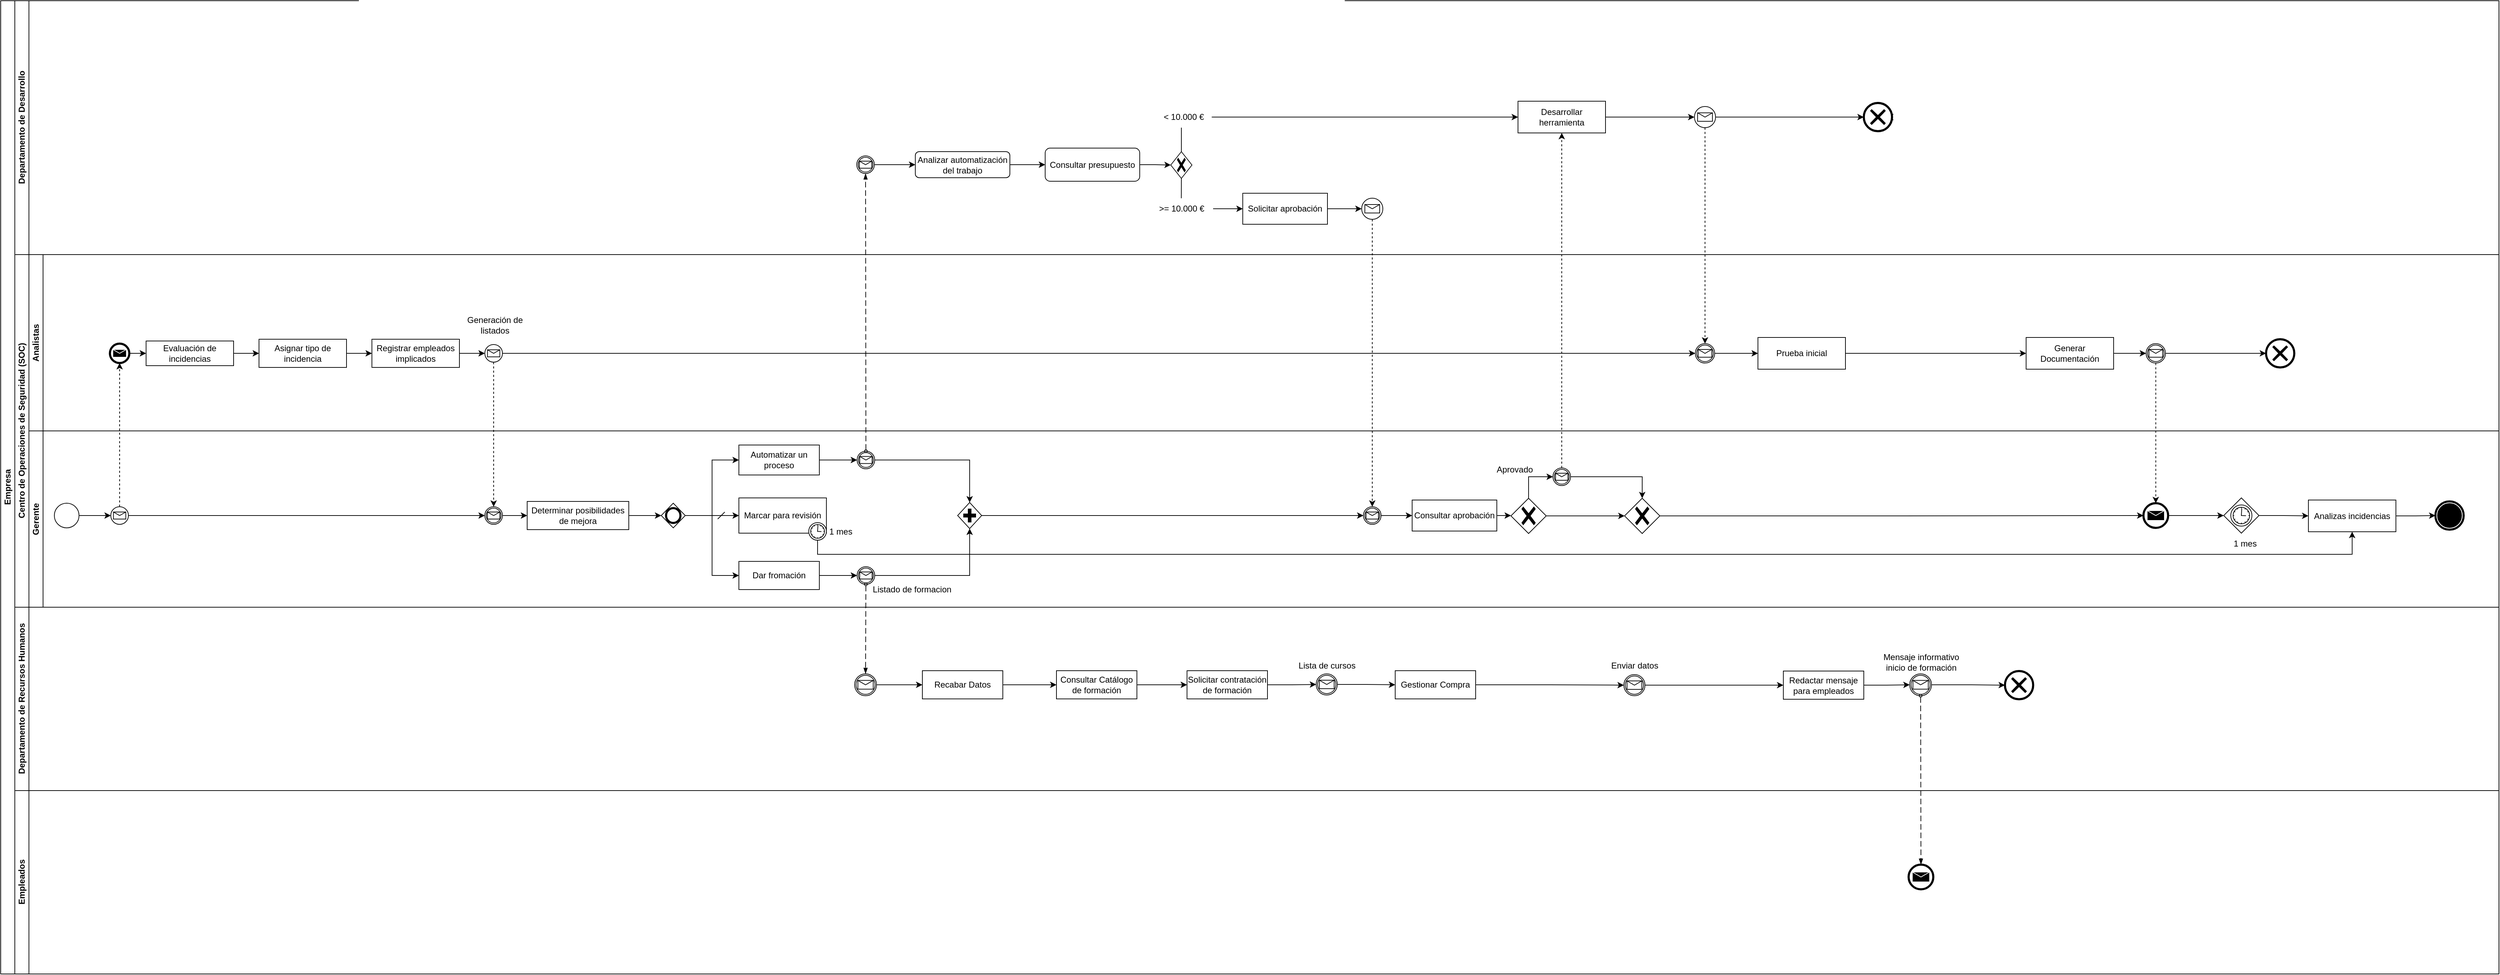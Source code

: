 <mxfile version="26.0.16">
  <diagram name="Página-1" id="uDJ05HsRSzXK77CwW1Jx">
    <mxGraphModel dx="955" dy="1651" grid="1" gridSize="10" guides="1" tooltips="1" connect="1" arrows="1" fold="1" page="1" pageScale="1" pageWidth="827" pageHeight="1169" math="0" shadow="0">
      <root>
        <mxCell id="0" />
        <mxCell id="1" parent="0" />
        <mxCell id="rS4QHCmcO80jas_Lo0V3-1" value="Empresa" style="swimlane;childLayout=stackLayout;resizeParent=1;resizeParentMax=0;horizontal=0;startSize=20;horizontalStack=0;html=1;" parent="1" vertex="1">
          <mxGeometry x="130" y="-130" width="3540" height="1380" as="geometry" />
        </mxCell>
        <mxCell id="rS4QHCmcO80jas_Lo0V3-2" value="Departamento de Desarrollo" style="swimlane;startSize=20;horizontal=0;html=1;" parent="rS4QHCmcO80jas_Lo0V3-1" vertex="1">
          <mxGeometry x="20" width="3520" height="360" as="geometry" />
        </mxCell>
        <mxCell id="6PZTlja-5_RaDFF-M4vb-5" style="edgeStyle=orthogonalEdgeStyle;rounded=0;orthogonalLoop=1;jettySize=auto;html=1;entryX=0;entryY=0.5;entryDx=0;entryDy=0;" parent="rS4QHCmcO80jas_Lo0V3-2" source="6PZTlja-5_RaDFF-M4vb-2" target="6PZTlja-5_RaDFF-M4vb-4" edge="1">
          <mxGeometry relative="1" as="geometry" />
        </mxCell>
        <mxCell id="6PZTlja-5_RaDFF-M4vb-2" value="" style="points=[[0.145,0.145,0],[0.5,0,0],[0.855,0.145,0],[1,0.5,0],[0.855,0.855,0],[0.5,1,0],[0.145,0.855,0],[0,0.5,0]];shape=mxgraph.bpmn.event;html=1;verticalLabelPosition=bottom;labelBackgroundColor=#ffffff;verticalAlign=top;align=center;perimeter=ellipsePerimeter;outlineConnect=0;aspect=fixed;outline=boundInt;symbol=message;" parent="rS4QHCmcO80jas_Lo0V3-2" vertex="1">
          <mxGeometry x="1193" y="220" width="25" height="25" as="geometry" />
        </mxCell>
        <mxCell id="6PZTlja-5_RaDFF-M4vb-7" style="edgeStyle=orthogonalEdgeStyle;rounded=0;orthogonalLoop=1;jettySize=auto;html=1;entryX=0;entryY=0.5;entryDx=0;entryDy=0;" parent="rS4QHCmcO80jas_Lo0V3-2" source="6PZTlja-5_RaDFF-M4vb-4" target="6PZTlja-5_RaDFF-M4vb-6" edge="1">
          <mxGeometry relative="1" as="geometry" />
        </mxCell>
        <mxCell id="6PZTlja-5_RaDFF-M4vb-4" value="Analizar automatización del trabajo" style="rounded=1;whiteSpace=wrap;html=1;" parent="rS4QHCmcO80jas_Lo0V3-2" vertex="1">
          <mxGeometry x="1276" y="214" width="134" height="37" as="geometry" />
        </mxCell>
        <mxCell id="6PZTlja-5_RaDFF-M4vb-6" value="Consultar presupuesto" style="rounded=1;whiteSpace=wrap;html=1;" parent="rS4QHCmcO80jas_Lo0V3-2" vertex="1">
          <mxGeometry x="1460" y="209" width="134" height="47" as="geometry" />
        </mxCell>
        <mxCell id="6PZTlja-5_RaDFF-M4vb-9" style="edgeStyle=orthogonalEdgeStyle;rounded=0;orthogonalLoop=1;jettySize=auto;html=1;entryX=0;entryY=0.5;entryDx=0;entryDy=0;entryPerimeter=0;" parent="rS4QHCmcO80jas_Lo0V3-2" source="6PZTlja-5_RaDFF-M4vb-6" target="yh-kPCTtvAr-_X22sN1w-28" edge="1">
          <mxGeometry relative="1" as="geometry">
            <mxPoint x="1636" y="232.5" as="targetPoint" />
          </mxGeometry>
        </mxCell>
        <mxCell id="6PZTlja-5_RaDFF-M4vb-10" value="&amp;lt; 10.000 €" style="text;html=1;align=center;verticalAlign=middle;resizable=0;points=[];autosize=1;strokeColor=none;fillColor=none;" parent="rS4QHCmcO80jas_Lo0V3-2" vertex="1">
          <mxGeometry x="1616" y="150" width="80" height="30" as="geometry" />
        </mxCell>
        <mxCell id="6PZTlja-5_RaDFF-M4vb-12" style="edgeStyle=orthogonalEdgeStyle;rounded=0;orthogonalLoop=1;jettySize=auto;html=1;endArrow=none;startFill=0;" parent="rS4QHCmcO80jas_Lo0V3-2" source="yh-kPCTtvAr-_X22sN1w-28" edge="1">
          <mxGeometry relative="1" as="geometry">
            <mxPoint x="1653" y="180" as="targetPoint" />
            <mxPoint x="1653.0" y="215.5" as="sourcePoint" />
          </mxGeometry>
        </mxCell>
        <mxCell id="yh-kPCTtvAr-_X22sN1w-22" style="edgeStyle=orthogonalEdgeStyle;rounded=0;orthogonalLoop=1;jettySize=auto;html=1;entryX=0;entryY=0.5;entryDx=0;entryDy=0;entryPerimeter=0;" parent="rS4QHCmcO80jas_Lo0V3-2" source="6PZTlja-5_RaDFF-M4vb-13" target="yh-kPCTtvAr-_X22sN1w-20" edge="1">
          <mxGeometry relative="1" as="geometry">
            <mxPoint x="2207" y="165" as="targetPoint" />
          </mxGeometry>
        </mxCell>
        <mxCell id="6PZTlja-5_RaDFF-M4vb-13" value="Desarrollar herramienta" style="points=[[0.25,0,0],[0.5,0,0],[0.75,0,0],[1,0.25,0],[1,0.5,0],[1,0.75,0],[0.75,1,0],[0.5,1,0],[0.25,1,0],[0,0.75,0],[0,0.5,0],[0,0.25,0]];shape=mxgraph.bpmn.task2;whiteSpace=wrap;rectStyle=rounded;size=10;html=1;container=1;expand=0;collapsible=0;taskMarker=abstract;" parent="rS4QHCmcO80jas_Lo0V3-2" vertex="1">
          <mxGeometry x="2130" y="142.5" width="124" height="45" as="geometry" />
        </mxCell>
        <mxCell id="6PZTlja-5_RaDFF-M4vb-14" style="edgeStyle=orthogonalEdgeStyle;rounded=0;orthogonalLoop=1;jettySize=auto;html=1;entryX=0;entryY=0.5;entryDx=0;entryDy=0;entryPerimeter=0;" parent="rS4QHCmcO80jas_Lo0V3-2" source="6PZTlja-5_RaDFF-M4vb-10" target="6PZTlja-5_RaDFF-M4vb-13" edge="1">
          <mxGeometry relative="1" as="geometry" />
        </mxCell>
        <mxCell id="6PZTlja-5_RaDFF-M4vb-16" value="&amp;gt;= 10.000 €" style="text;html=1;align=center;verticalAlign=middle;resizable=0;points=[];autosize=1;strokeColor=none;fillColor=none;" parent="rS4QHCmcO80jas_Lo0V3-2" vertex="1">
          <mxGeometry x="1608" y="280" width="90" height="30" as="geometry" />
        </mxCell>
        <mxCell id="6PZTlja-5_RaDFF-M4vb-17" style="edgeStyle=orthogonalEdgeStyle;rounded=0;orthogonalLoop=1;jettySize=auto;html=1;entryX=0.499;entryY=0.006;entryDx=0;entryDy=0;entryPerimeter=0;endArrow=none;startFill=0;exitX=0.5;exitY=1;exitDx=0;exitDy=0;exitPerimeter=0;" parent="rS4QHCmcO80jas_Lo0V3-2" source="yh-kPCTtvAr-_X22sN1w-28" target="6PZTlja-5_RaDFF-M4vb-16" edge="1">
          <mxGeometry relative="1" as="geometry">
            <mxPoint x="1653.0" y="249.5" as="sourcePoint" />
          </mxGeometry>
        </mxCell>
        <mxCell id="6PZTlja-5_RaDFF-M4vb-18" value="Solicitar aprobación" style="points=[[0.25,0,0],[0.5,0,0],[0.75,0,0],[1,0.25,0],[1,0.5,0],[1,0.75,0],[0.75,1,0],[0.5,1,0],[0.25,1,0],[0,0.75,0],[0,0.5,0],[0,0.25,0]];shape=mxgraph.bpmn.task2;whiteSpace=wrap;rectStyle=rounded;size=10;html=1;container=1;expand=0;collapsible=0;taskMarker=abstract;" parent="rS4QHCmcO80jas_Lo0V3-2" vertex="1">
          <mxGeometry x="1740" y="273" width="120" height="44" as="geometry" />
        </mxCell>
        <mxCell id="6PZTlja-5_RaDFF-M4vb-20" style="edgeStyle=orthogonalEdgeStyle;rounded=0;orthogonalLoop=1;jettySize=auto;html=1;entryX=0;entryY=0.5;entryDx=0;entryDy=0;entryPerimeter=0;" parent="rS4QHCmcO80jas_Lo0V3-2" source="6PZTlja-5_RaDFF-M4vb-16" target="6PZTlja-5_RaDFF-M4vb-18" edge="1">
          <mxGeometry relative="1" as="geometry" />
        </mxCell>
        <mxCell id="6PZTlja-5_RaDFF-M4vb-21" value="" style="points=[[0.145,0.145,0],[0.5,0,0],[0.855,0.145,0],[1,0.5,0],[0.855,0.855,0],[0.5,1,0],[0.145,0.855,0],[0,0.5,0]];shape=mxgraph.bpmn.event;html=1;verticalLabelPosition=bottom;labelBackgroundColor=#ffffff;verticalAlign=top;align=center;perimeter=ellipsePerimeter;outlineConnect=0;aspect=fixed;outline=standard;symbol=message;" parent="rS4QHCmcO80jas_Lo0V3-2" vertex="1">
          <mxGeometry x="1908.5" y="280" width="30" height="30" as="geometry" />
        </mxCell>
        <mxCell id="6PZTlja-5_RaDFF-M4vb-22" style="edgeStyle=orthogonalEdgeStyle;rounded=0;orthogonalLoop=1;jettySize=auto;html=1;entryX=0;entryY=0.5;entryDx=0;entryDy=0;entryPerimeter=0;" parent="rS4QHCmcO80jas_Lo0V3-2" source="6PZTlja-5_RaDFF-M4vb-18" target="6PZTlja-5_RaDFF-M4vb-21" edge="1">
          <mxGeometry relative="1" as="geometry" />
        </mxCell>
        <mxCell id="yh-kPCTtvAr-_X22sN1w-48" style="edgeStyle=orthogonalEdgeStyle;rounded=0;orthogonalLoop=1;jettySize=auto;html=1;exitX=1;exitY=0.5;exitDx=0;exitDy=0;exitPerimeter=0;entryX=0;entryY=0.5;entryDx=0;entryDy=0;entryPerimeter=0;" parent="rS4QHCmcO80jas_Lo0V3-2" source="yh-kPCTtvAr-_X22sN1w-57" edge="1">
          <mxGeometry relative="1" as="geometry">
            <mxPoint x="2653" y="165" as="targetPoint" />
          </mxGeometry>
        </mxCell>
        <mxCell id="yh-kPCTtvAr-_X22sN1w-20" value="" style="points=[[0.145,0.145,0],[0.5,0,0],[0.855,0.145,0],[1,0.5,0],[0.855,0.855,0],[0.5,1,0],[0.145,0.855,0],[0,0.5,0]];shape=mxgraph.bpmn.event;html=1;verticalLabelPosition=bottom;labelBackgroundColor=#ffffff;verticalAlign=top;align=center;perimeter=ellipsePerimeter;outlineConnect=0;aspect=fixed;outline=standard;symbol=message;" parent="rS4QHCmcO80jas_Lo0V3-2" vertex="1">
          <mxGeometry x="2380" y="150" width="30" height="30" as="geometry" />
        </mxCell>
        <mxCell id="yh-kPCTtvAr-_X22sN1w-28" value="" style="points=[[0.25,0.25,0],[0.5,0,0],[0.75,0.25,0],[1,0.5,0],[0.75,0.75,0],[0.5,1,0],[0.25,0.75,0],[0,0.5,0]];shape=mxgraph.bpmn.gateway2;html=1;verticalLabelPosition=bottom;labelBackgroundColor=#ffffff;verticalAlign=top;align=center;perimeter=rhombusPerimeter;outlineConnect=0;outline=none;symbol=none;gwType=exclusive;" parent="rS4QHCmcO80jas_Lo0V3-2" vertex="1">
          <mxGeometry x="1638" y="214" width="30" height="38" as="geometry" />
        </mxCell>
        <mxCell id="yh-kPCTtvAr-_X22sN1w-81" value="" style="edgeStyle=orthogonalEdgeStyle;rounded=0;orthogonalLoop=1;jettySize=auto;html=1;exitX=1;exitY=0.5;exitDx=0;exitDy=0;exitPerimeter=0;entryX=0;entryY=0.5;entryDx=0;entryDy=0;entryPerimeter=0;" parent="rS4QHCmcO80jas_Lo0V3-2" source="yh-kPCTtvAr-_X22sN1w-20" target="yh-kPCTtvAr-_X22sN1w-57" edge="1">
          <mxGeometry relative="1" as="geometry">
            <mxPoint x="2803" y="35" as="targetPoint" />
            <mxPoint x="2560" y="35" as="sourcePoint" />
          </mxGeometry>
        </mxCell>
        <mxCell id="yh-kPCTtvAr-_X22sN1w-57" value="" style="points=[[0.145,0.145,0],[0.5,0,0],[0.855,0.145,0],[1,0.5,0],[0.855,0.855,0],[0.5,1,0],[0.145,0.855,0],[0,0.5,0]];shape=mxgraph.bpmn.event;html=1;verticalLabelPosition=bottom;labelBackgroundColor=#ffffff;verticalAlign=top;align=center;perimeter=ellipsePerimeter;outlineConnect=0;aspect=fixed;outline=end;symbol=cancel;" parent="rS4QHCmcO80jas_Lo0V3-2" vertex="1">
          <mxGeometry x="2620" y="145" width="40" height="40" as="geometry" />
        </mxCell>
        <mxCell id="rS4QHCmcO80jas_Lo0V3-3" value="Centro de Operaciones de Seguridad (SOC)" style="swimlane;startSize=20;horizontal=0;html=1;" parent="rS4QHCmcO80jas_Lo0V3-1" vertex="1">
          <mxGeometry x="20" y="360" width="3520" height="500" as="geometry" />
        </mxCell>
        <mxCell id="rS4QHCmcO80jas_Lo0V3-43" value="Analistas" style="swimlane;startSize=20;horizontal=0;html=1;whiteSpace=wrap;" parent="rS4QHCmcO80jas_Lo0V3-3" vertex="1">
          <mxGeometry x="20" width="3500" height="250" as="geometry" />
        </mxCell>
        <mxCell id="rS4QHCmcO80jas_Lo0V3-10" value="Evaluación de incidencias" style="points=[[0.25,0,0],[0.5,0,0],[0.75,0,0],[1,0.25,0],[1,0.5,0],[1,0.75,0],[0.75,1,0],[0.5,1,0],[0.25,1,0],[0,0.75,0],[0,0.5,0],[0,0.25,0]];shape=mxgraph.bpmn.task2;whiteSpace=wrap;rectStyle=rounded;size=10;html=1;container=1;expand=0;collapsible=0;taskMarker=abstract;" parent="rS4QHCmcO80jas_Lo0V3-43" vertex="1">
          <mxGeometry x="166" y="122.5" width="124" height="35" as="geometry" />
        </mxCell>
        <mxCell id="rS4QHCmcO80jas_Lo0V3-13" value="Asignar tipo de incidencia" style="points=[[0.25,0,0],[0.5,0,0],[0.75,0,0],[1,0.25,0],[1,0.5,0],[1,0.75,0],[0.75,1,0],[0.5,1,0],[0.25,1,0],[0,0.75,0],[0,0.5,0],[0,0.25,0]];shape=mxgraph.bpmn.task2;whiteSpace=wrap;rectStyle=rounded;size=10;html=1;container=1;expand=0;collapsible=0;taskMarker=abstract;" parent="rS4QHCmcO80jas_Lo0V3-43" vertex="1">
          <mxGeometry x="326" y="120" width="124" height="40" as="geometry" />
        </mxCell>
        <mxCell id="rS4QHCmcO80jas_Lo0V3-14" style="edgeStyle=orthogonalEdgeStyle;rounded=0;orthogonalLoop=1;jettySize=auto;html=1;entryX=0;entryY=0.5;entryDx=0;entryDy=0;entryPerimeter=0;" parent="rS4QHCmcO80jas_Lo0V3-43" source="rS4QHCmcO80jas_Lo0V3-10" target="rS4QHCmcO80jas_Lo0V3-13" edge="1">
          <mxGeometry relative="1" as="geometry" />
        </mxCell>
        <mxCell id="rS4QHCmcO80jas_Lo0V3-15" value="Registrar empleados implicados" style="points=[[0.25,0,0],[0.5,0,0],[0.75,0,0],[1,0.25,0],[1,0.5,0],[1,0.75,0],[0.75,1,0],[0.5,1,0],[0.25,1,0],[0,0.75,0],[0,0.5,0],[0,0.25,0]];shape=mxgraph.bpmn.task2;whiteSpace=wrap;rectStyle=rounded;size=10;html=1;container=1;expand=0;collapsible=0;taskMarker=abstract;" parent="rS4QHCmcO80jas_Lo0V3-43" vertex="1">
          <mxGeometry x="486" y="120" width="124" height="40" as="geometry" />
        </mxCell>
        <mxCell id="rS4QHCmcO80jas_Lo0V3-16" style="edgeStyle=orthogonalEdgeStyle;rounded=0;orthogonalLoop=1;jettySize=auto;html=1;entryX=0;entryY=0.5;entryDx=0;entryDy=0;entryPerimeter=0;" parent="rS4QHCmcO80jas_Lo0V3-43" source="rS4QHCmcO80jas_Lo0V3-13" target="rS4QHCmcO80jas_Lo0V3-15" edge="1">
          <mxGeometry relative="1" as="geometry" />
        </mxCell>
        <mxCell id="yh-kPCTtvAr-_X22sN1w-4" style="edgeStyle=orthogonalEdgeStyle;rounded=0;orthogonalLoop=1;jettySize=auto;html=1;exitX=1;exitY=0.5;exitDx=0;exitDy=0;exitPerimeter=0;entryX=0;entryY=0.5;entryDx=0;entryDy=0;entryPerimeter=0;" parent="rS4QHCmcO80jas_Lo0V3-43" source="rS4QHCmcO80jas_Lo0V3-17" target="yh-kPCTtvAr-_X22sN1w-24" edge="1">
          <mxGeometry relative="1" as="geometry">
            <mxPoint x="1468" y="140" as="targetPoint" />
          </mxGeometry>
        </mxCell>
        <mxCell id="rS4QHCmcO80jas_Lo0V3-17" value="" style="points=[[0.145,0.145,0],[0.5,0,0],[0.855,0.145,0],[1,0.5,0],[0.855,0.855,0],[0.5,1,0],[0.145,0.855,0],[0,0.5,0]];shape=mxgraph.bpmn.event;html=1;verticalLabelPosition=bottom;labelBackgroundColor=#ffffff;verticalAlign=top;align=center;perimeter=ellipsePerimeter;outlineConnect=0;aspect=fixed;outline=standard;symbol=message;" parent="rS4QHCmcO80jas_Lo0V3-43" vertex="1">
          <mxGeometry x="646" y="127.5" width="25" height="25" as="geometry" />
        </mxCell>
        <mxCell id="rS4QHCmcO80jas_Lo0V3-18" style="edgeStyle=orthogonalEdgeStyle;rounded=0;orthogonalLoop=1;jettySize=auto;html=1;entryX=0;entryY=0.5;entryDx=0;entryDy=0;entryPerimeter=0;" parent="rS4QHCmcO80jas_Lo0V3-43" source="rS4QHCmcO80jas_Lo0V3-15" target="rS4QHCmcO80jas_Lo0V3-17" edge="1">
          <mxGeometry relative="1" as="geometry" />
        </mxCell>
        <mxCell id="rS4QHCmcO80jas_Lo0V3-19" value="&lt;div&gt;Generación de&lt;/div&gt;&lt;div&gt;listados&lt;/div&gt;" style="text;html=1;align=center;verticalAlign=middle;resizable=0;points=[];autosize=1;strokeColor=none;fillColor=none;" parent="rS4QHCmcO80jas_Lo0V3-43" vertex="1">
          <mxGeometry x="610" y="80" width="100" height="40" as="geometry" />
        </mxCell>
        <mxCell id="yh-kPCTtvAr-_X22sN1w-13" value="" style="points=[[0.145,0.145,0],[0.5,0,0],[0.855,0.145,0],[1,0.5,0],[0.855,0.855,0],[0.5,1,0],[0.145,0.855,0],[0,0.5,0]];shape=mxgraph.bpmn.event;html=1;verticalLabelPosition=bottom;labelBackgroundColor=#ffffff;verticalAlign=top;align=center;perimeter=ellipsePerimeter;outlineConnect=0;aspect=fixed;outline=end;symbol=message;" parent="rS4QHCmcO80jas_Lo0V3-43" vertex="1">
          <mxGeometry x="114.75" y="126.25" width="27.5" height="27.5" as="geometry" />
        </mxCell>
        <mxCell id="yh-kPCTtvAr-_X22sN1w-15" style="edgeStyle=orthogonalEdgeStyle;rounded=0;orthogonalLoop=1;jettySize=auto;html=1;exitX=1;exitY=0.5;exitDx=0;exitDy=0;exitPerimeter=0;entryX=0;entryY=0.5;entryDx=0;entryDy=0;entryPerimeter=0;" parent="rS4QHCmcO80jas_Lo0V3-43" source="yh-kPCTtvAr-_X22sN1w-13" target="rS4QHCmcO80jas_Lo0V3-10" edge="1">
          <mxGeometry relative="1" as="geometry" />
        </mxCell>
        <mxCell id="yh-kPCTtvAr-_X22sN1w-24" value="" style="points=[[0.145,0.145,0],[0.5,0,0],[0.855,0.145,0],[1,0.5,0],[0.855,0.855,0],[0.5,1,0],[0.145,0.855,0],[0,0.5,0]];shape=mxgraph.bpmn.event;html=1;verticalLabelPosition=bottom;labelBackgroundColor=#ffffff;verticalAlign=top;align=center;perimeter=ellipsePerimeter;outlineConnect=0;aspect=fixed;outline=boundInt;symbol=message;" parent="rS4QHCmcO80jas_Lo0V3-43" vertex="1">
          <mxGeometry x="2361.25" y="126.25" width="27.5" height="27.5" as="geometry" />
        </mxCell>
        <mxCell id="yh-kPCTtvAr-_X22sN1w-46" value="Prueba inicial" style="points=[[0.25,0,0],[0.5,0,0],[0.75,0,0],[1,0.25,0],[1,0.5,0],[1,0.75,0],[0.75,1,0],[0.5,1,0],[0.25,1,0],[0,0.75,0],[0,0.5,0],[0,0.25,0]];shape=mxgraph.bpmn.task2;whiteSpace=wrap;rectStyle=rounded;size=10;html=1;container=1;expand=0;collapsible=0;taskMarker=abstract;" parent="rS4QHCmcO80jas_Lo0V3-43" vertex="1">
          <mxGeometry x="2450" y="117.5" width="124" height="45" as="geometry" />
        </mxCell>
        <mxCell id="yh-kPCTtvAr-_X22sN1w-47" style="edgeStyle=orthogonalEdgeStyle;rounded=0;orthogonalLoop=1;jettySize=auto;html=1;exitX=1;exitY=0.5;exitDx=0;exitDy=0;exitPerimeter=0;entryX=0;entryY=0.5;entryDx=0;entryDy=0;entryPerimeter=0;" parent="rS4QHCmcO80jas_Lo0V3-43" source="yh-kPCTtvAr-_X22sN1w-24" target="yh-kPCTtvAr-_X22sN1w-46" edge="1">
          <mxGeometry relative="1" as="geometry" />
        </mxCell>
        <mxCell id="yh-kPCTtvAr-_X22sN1w-51" style="edgeStyle=orthogonalEdgeStyle;rounded=0;orthogonalLoop=1;jettySize=auto;html=1;exitX=1;exitY=0.5;exitDx=0;exitDy=0;exitPerimeter=0;entryX=0;entryY=0.5;entryDx=0;entryDy=0;entryPerimeter=0;" parent="rS4QHCmcO80jas_Lo0V3-43" source="yh-kPCTtvAr-_X22sN1w-46" target="yh-kPCTtvAr-_X22sN1w-58" edge="1">
          <mxGeometry relative="1" as="geometry">
            <mxPoint x="2670.0" y="140" as="targetPoint" />
          </mxGeometry>
        </mxCell>
        <mxCell id="yh-kPCTtvAr-_X22sN1w-63" style="edgeStyle=orthogonalEdgeStyle;rounded=0;orthogonalLoop=1;jettySize=auto;html=1;exitX=1;exitY=0.5;exitDx=0;exitDy=0;exitPerimeter=0;entryX=0;entryY=0.5;entryDx=0;entryDy=0;entryPerimeter=0;" parent="rS4QHCmcO80jas_Lo0V3-43" source="yh-kPCTtvAr-_X22sN1w-58" target="yh-kPCTtvAr-_X22sN1w-64" edge="1">
          <mxGeometry relative="1" as="geometry">
            <mxPoint x="3020" y="139.667" as="targetPoint" />
          </mxGeometry>
        </mxCell>
        <mxCell id="yh-kPCTtvAr-_X22sN1w-58" value="Generar Documentación" style="points=[[0.25,0,0],[0.5,0,0],[0.75,0,0],[1,0.25,0],[1,0.5,0],[1,0.75,0],[0.75,1,0],[0.5,1,0],[0.25,1,0],[0,0.75,0],[0,0.5,0],[0,0.25,0]];shape=mxgraph.bpmn.task2;whiteSpace=wrap;rectStyle=rounded;size=10;html=1;container=1;expand=0;collapsible=0;taskMarker=abstract;" parent="rS4QHCmcO80jas_Lo0V3-43" vertex="1">
          <mxGeometry x="2830" y="117.5" width="124" height="45" as="geometry" />
        </mxCell>
        <mxCell id="yh-kPCTtvAr-_X22sN1w-72" style="edgeStyle=orthogonalEdgeStyle;rounded=0;orthogonalLoop=1;jettySize=auto;html=1;exitX=1;exitY=0.5;exitDx=0;exitDy=0;exitPerimeter=0;entryX=0;entryY=0.5;entryDx=0;entryDy=0;entryPerimeter=0;" parent="rS4QHCmcO80jas_Lo0V3-43" source="yh-kPCTtvAr-_X22sN1w-64" target="yh-kPCTtvAr-_X22sN1w-73" edge="1">
          <mxGeometry relative="1" as="geometry">
            <mxPoint x="3130" y="141" as="targetPoint" />
          </mxGeometry>
        </mxCell>
        <mxCell id="yh-kPCTtvAr-_X22sN1w-64" value="" style="points=[[0.145,0.145,0],[0.5,0,0],[0.855,0.145,0],[1,0.5,0],[0.855,0.855,0],[0.5,1,0],[0.145,0.855,0],[0,0.5,0]];shape=mxgraph.bpmn.event;html=1;verticalLabelPosition=bottom;labelBackgroundColor=#ffffff;verticalAlign=top;align=center;perimeter=ellipsePerimeter;outlineConnect=0;aspect=fixed;outline=boundInt;symbol=message;" parent="rS4QHCmcO80jas_Lo0V3-43" vertex="1">
          <mxGeometry x="3000" y="126.25" width="27.5" height="27.5" as="geometry" />
        </mxCell>
        <mxCell id="yh-kPCTtvAr-_X22sN1w-73" value="" style="points=[[0.145,0.145,0],[0.5,0,0],[0.855,0.145,0],[1,0.5,0],[0.855,0.855,0],[0.5,1,0],[0.145,0.855,0],[0,0.5,0]];shape=mxgraph.bpmn.event;html=1;verticalLabelPosition=bottom;labelBackgroundColor=#ffffff;verticalAlign=top;align=center;perimeter=ellipsePerimeter;outlineConnect=0;aspect=fixed;outline=end;symbol=cancel;" parent="rS4QHCmcO80jas_Lo0V3-43" vertex="1">
          <mxGeometry x="3170" y="120" width="40" height="40" as="geometry" />
        </mxCell>
        <mxCell id="rS4QHCmcO80jas_Lo0V3-44" value="Gerente" style="swimlane;startSize=20;horizontal=0;html=1;whiteSpace=wrap;" parent="rS4QHCmcO80jas_Lo0V3-3" vertex="1">
          <mxGeometry x="20" y="250" width="3500" height="250" as="geometry" />
        </mxCell>
        <mxCell id="rS4QHCmcO80jas_Lo0V3-21" value="Determinar posibilidades de mejora" style="points=[[0.25,0,0],[0.5,0,0],[0.75,0,0],[1,0.25,0],[1,0.5,0],[1,0.75,0],[0.75,1,0],[0.5,1,0],[0.25,1,0],[0,0.75,0],[0,0.5,0],[0,0.25,0]];shape=mxgraph.bpmn.task2;whiteSpace=wrap;rectStyle=rounded;size=10;html=1;container=1;expand=0;collapsible=0;taskMarker=abstract;" parent="rS4QHCmcO80jas_Lo0V3-44" vertex="1">
          <mxGeometry x="706" y="100" width="144" height="40" as="geometry" />
        </mxCell>
        <mxCell id="rS4QHCmcO80jas_Lo0V3-23" value="" style="points=[[0.25,0.25,0],[0.5,0,0],[0.75,0.25,0],[1,0.5,0],[0.75,0.75,0],[0.5,1,0],[0.25,0.75,0],[0,0.5,0]];shape=mxgraph.bpmn.gateway2;html=1;verticalLabelPosition=bottom;labelBackgroundColor=#ffffff;verticalAlign=top;align=center;perimeter=rhombusPerimeter;outlineConnect=0;outline=end;symbol=general;" parent="rS4QHCmcO80jas_Lo0V3-44" vertex="1">
          <mxGeometry x="896" y="102.5" width="34" height="35" as="geometry" />
        </mxCell>
        <mxCell id="rS4QHCmcO80jas_Lo0V3-24" style="edgeStyle=orthogonalEdgeStyle;rounded=0;orthogonalLoop=1;jettySize=auto;html=1;entryX=0;entryY=0.5;entryDx=0;entryDy=0;entryPerimeter=0;" parent="rS4QHCmcO80jas_Lo0V3-44" source="rS4QHCmcO80jas_Lo0V3-21" target="rS4QHCmcO80jas_Lo0V3-23" edge="1">
          <mxGeometry relative="1" as="geometry" />
        </mxCell>
        <mxCell id="rS4QHCmcO80jas_Lo0V3-25" value="Dar fromación" style="points=[[0.25,0,0],[0.5,0,0],[0.75,0,0],[1,0.25,0],[1,0.5,0],[1,0.75,0],[0.75,1,0],[0.5,1,0],[0.25,1,0],[0,0.75,0],[0,0.5,0],[0,0.25,0]];shape=mxgraph.bpmn.task2;whiteSpace=wrap;rectStyle=rounded;size=10;html=1;container=1;expand=0;collapsible=0;taskMarker=abstract;" parent="rS4QHCmcO80jas_Lo0V3-44" vertex="1">
          <mxGeometry x="1006" y="185" width="114" height="40" as="geometry" />
        </mxCell>
        <mxCell id="rS4QHCmcO80jas_Lo0V3-26" value="Automatizar un proceso" style="points=[[0.25,0,0],[0.5,0,0],[0.75,0,0],[1,0.25,0],[1,0.5,0],[1,0.75,0],[0.75,1,0],[0.5,1,0],[0.25,1,0],[0,0.75,0],[0,0.5,0],[0,0.25,0]];shape=mxgraph.bpmn.task2;whiteSpace=wrap;rectStyle=rounded;size=10;html=1;container=1;expand=0;collapsible=0;taskMarker=abstract;" parent="rS4QHCmcO80jas_Lo0V3-44" vertex="1">
          <mxGeometry x="1006" y="20" width="114" height="42.5" as="geometry" />
        </mxCell>
        <mxCell id="rS4QHCmcO80jas_Lo0V3-28" style="edgeStyle=orthogonalEdgeStyle;rounded=0;orthogonalLoop=1;jettySize=auto;html=1;entryX=0;entryY=0.5;entryDx=0;entryDy=0;entryPerimeter=0;" parent="rS4QHCmcO80jas_Lo0V3-44" source="rS4QHCmcO80jas_Lo0V3-23" target="rS4QHCmcO80jas_Lo0V3-25" edge="1">
          <mxGeometry relative="1" as="geometry" />
        </mxCell>
        <mxCell id="rS4QHCmcO80jas_Lo0V3-29" style="edgeStyle=orthogonalEdgeStyle;rounded=0;orthogonalLoop=1;jettySize=auto;html=1;entryX=0;entryY=0.5;entryDx=0;entryDy=0;entryPerimeter=0;" parent="rS4QHCmcO80jas_Lo0V3-44" source="rS4QHCmcO80jas_Lo0V3-23" target="rS4QHCmcO80jas_Lo0V3-26" edge="1">
          <mxGeometry relative="1" as="geometry" />
        </mxCell>
        <mxCell id="rS4QHCmcO80jas_Lo0V3-30" value="" style="points=[[0.145,0.145,0],[0.5,0,0],[0.855,0.145,0],[1,0.5,0],[0.855,0.855,0],[0.5,1,0],[0.145,0.855,0],[0,0.5,0]];shape=mxgraph.bpmn.event;html=1;verticalLabelPosition=bottom;labelBackgroundColor=#ffffff;verticalAlign=top;align=center;perimeter=ellipsePerimeter;outlineConnect=0;aspect=fixed;outline=boundInt;symbol=message;" parent="rS4QHCmcO80jas_Lo0V3-44" vertex="1">
          <mxGeometry x="1173.5" y="192.5" width="25" height="25" as="geometry" />
        </mxCell>
        <mxCell id="rS4QHCmcO80jas_Lo0V3-32" style="edgeStyle=orthogonalEdgeStyle;rounded=0;orthogonalLoop=1;jettySize=auto;html=1;entryX=0;entryY=0.5;entryDx=0;entryDy=0;entryPerimeter=0;" parent="rS4QHCmcO80jas_Lo0V3-44" source="rS4QHCmcO80jas_Lo0V3-25" target="rS4QHCmcO80jas_Lo0V3-30" edge="1">
          <mxGeometry relative="1" as="geometry" />
        </mxCell>
        <mxCell id="rS4QHCmcO80jas_Lo0V3-33" value="" style="points=[[0.145,0.145,0],[0.5,0,0],[0.855,0.145,0],[1,0.5,0],[0.855,0.855,0],[0.5,1,0],[0.145,0.855,0],[0,0.5,0]];shape=mxgraph.bpmn.event;html=1;verticalLabelPosition=bottom;labelBackgroundColor=#ffffff;verticalAlign=top;align=center;perimeter=ellipsePerimeter;outlineConnect=0;aspect=fixed;outline=boundInt;symbol=message;" parent="rS4QHCmcO80jas_Lo0V3-44" vertex="1">
          <mxGeometry x="1173.5" y="28.75" width="25" height="25" as="geometry" />
        </mxCell>
        <mxCell id="rS4QHCmcO80jas_Lo0V3-34" style="edgeStyle=orthogonalEdgeStyle;rounded=0;orthogonalLoop=1;jettySize=auto;html=1;entryX=0;entryY=0.5;entryDx=0;entryDy=0;entryPerimeter=0;" parent="rS4QHCmcO80jas_Lo0V3-44" source="rS4QHCmcO80jas_Lo0V3-26" target="rS4QHCmcO80jas_Lo0V3-33" edge="1">
          <mxGeometry relative="1" as="geometry" />
        </mxCell>
        <mxCell id="rS4QHCmcO80jas_Lo0V3-38" value="Marcar para revisión" style="points=[[0.25,0,0],[0.5,0,0],[0.75,0,0],[1,0.25,0],[1,0.5,0],[1,0.75,0],[0.75,1,0],[0.5,1,0],[0.25,1,0],[0,0.75,0],[0,0.5,0],[0,0.25,0]];shape=mxgraph.bpmn.task2;whiteSpace=wrap;rectStyle=rounded;size=10;html=1;container=1;expand=0;collapsible=0;taskMarker=abstract;" parent="rS4QHCmcO80jas_Lo0V3-44" vertex="1">
          <mxGeometry x="1006" y="95" width="124" height="50" as="geometry" />
        </mxCell>
        <mxCell id="rS4QHCmcO80jas_Lo0V3-39" style="edgeStyle=orthogonalEdgeStyle;rounded=0;orthogonalLoop=1;jettySize=auto;html=1;entryX=0;entryY=0.5;entryDx=0;entryDy=0;entryPerimeter=0;" parent="rS4QHCmcO80jas_Lo0V3-44" source="rS4QHCmcO80jas_Lo0V3-23" target="rS4QHCmcO80jas_Lo0V3-38" edge="1">
          <mxGeometry relative="1" as="geometry" />
        </mxCell>
        <mxCell id="fS46ABCbvEcgxph74Tcy-1" value="" style="endArrow=none;html=1;rounded=0;" parent="rS4QHCmcO80jas_Lo0V3-44" edge="1">
          <mxGeometry width="50" height="50" relative="1" as="geometry">
            <mxPoint x="976" y="125" as="sourcePoint" />
            <mxPoint x="986" y="115" as="targetPoint" />
          </mxGeometry>
        </mxCell>
        <mxCell id="xNy9P8nJW4BKSloSFsuw-3" value="1 mes" style="text;html=1;align=center;verticalAlign=middle;resizable=0;points=[];autosize=1;strokeColor=none;fillColor=none;" parent="rS4QHCmcO80jas_Lo0V3-44" vertex="1">
          <mxGeometry x="1120" y="127.5" width="60" height="30" as="geometry" />
        </mxCell>
        <mxCell id="xNy9P8nJW4BKSloSFsuw-1" value="" style="points=[[0.145,0.145,0],[0.5,0,0],[0.855,0.145,0],[1,0.5,0],[0.855,0.855,0],[0.5,1,0],[0.145,0.855,0],[0,0.5,0]];shape=mxgraph.bpmn.event;html=1;verticalLabelPosition=bottom;labelBackgroundColor=#ffffff;verticalAlign=top;align=center;perimeter=ellipsePerimeter;outlineConnect=0;aspect=fixed;outline=standard;symbol=timer;" parent="rS4QHCmcO80jas_Lo0V3-44" vertex="1">
          <mxGeometry x="1105" y="130" width="25" height="25" as="geometry" />
        </mxCell>
        <mxCell id="xNy9P8nJW4BKSloSFsuw-6" style="edgeStyle=orthogonalEdgeStyle;rounded=0;orthogonalLoop=1;jettySize=auto;html=1;exitX=1;exitY=0.5;exitDx=0;exitDy=0;exitPerimeter=0;entryX=0;entryY=0.5;entryDx=0;entryDy=0;entryPerimeter=0;" parent="rS4QHCmcO80jas_Lo0V3-44" source="rS4QHCmcO80jas_Lo0V3-9" target="yh-kPCTtvAr-_X22sN1w-12" edge="1">
          <mxGeometry relative="1" as="geometry">
            <mxPoint x="106" y="119.974" as="targetPoint" />
          </mxGeometry>
        </mxCell>
        <mxCell id="rS4QHCmcO80jas_Lo0V3-9" value="" style="points=[[0.145,0.145,0],[0.5,0,0],[0.855,0.145,0],[1,0.5,0],[0.855,0.855,0],[0.5,1,0],[0.145,0.855,0],[0,0.5,0]];shape=mxgraph.bpmn.event;html=1;verticalLabelPosition=bottom;labelBackgroundColor=#ffffff;verticalAlign=top;align=center;perimeter=ellipsePerimeter;outlineConnect=0;aspect=fixed;outline=standard;symbol=general;" parent="rS4QHCmcO80jas_Lo0V3-44" vertex="1">
          <mxGeometry x="36" y="102.5" width="35" height="35" as="geometry" />
        </mxCell>
        <mxCell id="xNy9P8nJW4BKSloSFsuw-16" value="Listado de formacion" style="text;html=1;align=center;verticalAlign=middle;resizable=0;points=[];autosize=1;strokeColor=none;fillColor=none;" parent="rS4QHCmcO80jas_Lo0V3-44" vertex="1">
          <mxGeometry x="1186" y="210" width="130" height="30" as="geometry" />
        </mxCell>
        <mxCell id="xNy9P8nJW4BKSloSFsuw-90" value="" style="points=[[0.25,0.25,0],[0.5,0,0],[0.75,0.25,0],[1,0.5,0],[0.75,0.75,0],[0.5,1,0],[0.25,0.75,0],[0,0.5,0]];shape=mxgraph.bpmn.gateway2;html=1;verticalLabelPosition=bottom;labelBackgroundColor=#ffffff;verticalAlign=top;align=center;perimeter=rhombusPerimeter;outlineConnect=0;outline=none;symbol=none;gwType=parallel;" parent="rS4QHCmcO80jas_Lo0V3-44" vertex="1">
          <mxGeometry x="1316" y="101.5" width="34" height="37" as="geometry" />
        </mxCell>
        <mxCell id="xNy9P8nJW4BKSloSFsuw-91" style="edgeStyle=orthogonalEdgeStyle;rounded=0;orthogonalLoop=1;jettySize=auto;html=1;exitX=1;exitY=0.5;exitDx=0;exitDy=0;exitPerimeter=0;entryX=0.5;entryY=0;entryDx=0;entryDy=0;entryPerimeter=0;" parent="rS4QHCmcO80jas_Lo0V3-44" source="rS4QHCmcO80jas_Lo0V3-33" target="xNy9P8nJW4BKSloSFsuw-90" edge="1">
          <mxGeometry relative="1" as="geometry" />
        </mxCell>
        <mxCell id="xNy9P8nJW4BKSloSFsuw-92" style="edgeStyle=orthogonalEdgeStyle;rounded=0;orthogonalLoop=1;jettySize=auto;html=1;exitX=1;exitY=0.5;exitDx=0;exitDy=0;exitPerimeter=0;entryX=0.5;entryY=1;entryDx=0;entryDy=0;entryPerimeter=0;" parent="rS4QHCmcO80jas_Lo0V3-44" source="rS4QHCmcO80jas_Lo0V3-30" target="xNy9P8nJW4BKSloSFsuw-90" edge="1">
          <mxGeometry relative="1" as="geometry" />
        </mxCell>
        <mxCell id="yh-kPCTtvAr-_X22sN1w-1" value="" style="points=[[0.145,0.145,0],[0.5,0,0],[0.855,0.145,0],[1,0.5,0],[0.855,0.855,0],[0.5,1,0],[0.145,0.855,0],[0,0.5,0]];shape=mxgraph.bpmn.event;html=1;verticalLabelPosition=bottom;labelBackgroundColor=#ffffff;verticalAlign=top;align=center;perimeter=ellipsePerimeter;outlineConnect=0;aspect=fixed;outline=boundInt;symbol=message;" parent="rS4QHCmcO80jas_Lo0V3-44" vertex="1">
          <mxGeometry x="646" y="107.5" width="25" height="25" as="geometry" />
        </mxCell>
        <mxCell id="yh-kPCTtvAr-_X22sN1w-3" style="edgeStyle=orthogonalEdgeStyle;rounded=0;orthogonalLoop=1;jettySize=auto;html=1;exitX=1;exitY=0.5;exitDx=0;exitDy=0;exitPerimeter=0;entryX=0;entryY=0.5;entryDx=0;entryDy=0;entryPerimeter=0;" parent="rS4QHCmcO80jas_Lo0V3-44" source="yh-kPCTtvAr-_X22sN1w-1" target="rS4QHCmcO80jas_Lo0V3-21" edge="1">
          <mxGeometry relative="1" as="geometry" />
        </mxCell>
        <mxCell id="yh-kPCTtvAr-_X22sN1w-7" value="" style="points=[[0.145,0.145,0],[0.5,0,0],[0.855,0.145,0],[1,0.5,0],[0.855,0.855,0],[0.5,1,0],[0.145,0.855,0],[0,0.5,0]];shape=mxgraph.bpmn.event;html=1;verticalLabelPosition=bottom;labelBackgroundColor=#ffffff;verticalAlign=top;align=center;perimeter=ellipsePerimeter;outlineConnect=0;aspect=fixed;outline=boundInt;symbol=message;" parent="rS4QHCmcO80jas_Lo0V3-44" vertex="1">
          <mxGeometry x="1891" y="107.5" width="25" height="25" as="geometry" />
        </mxCell>
        <mxCell id="yh-kPCTtvAr-_X22sN1w-8" value="Consultar aprobación" style="points=[[0.25,0,0],[0.5,0,0],[0.75,0,0],[1,0.25,0],[1,0.5,0],[1,0.75,0],[0.75,1,0],[0.5,1,0],[0.25,1,0],[0,0.75,0],[0,0.5,0],[0,0.25,0]];shape=mxgraph.bpmn.task2;whiteSpace=wrap;rectStyle=rounded;size=10;html=1;container=1;expand=0;collapsible=0;taskMarker=abstract;" parent="rS4QHCmcO80jas_Lo0V3-44" vertex="1">
          <mxGeometry x="1960" y="98" width="120" height="44" as="geometry" />
        </mxCell>
        <mxCell id="yh-kPCTtvAr-_X22sN1w-9" style="edgeStyle=orthogonalEdgeStyle;rounded=0;orthogonalLoop=1;jettySize=auto;html=1;exitX=1;exitY=0.5;exitDx=0;exitDy=0;exitPerimeter=0;entryX=0;entryY=0.5;entryDx=0;entryDy=0;entryPerimeter=0;" parent="rS4QHCmcO80jas_Lo0V3-44" source="yh-kPCTtvAr-_X22sN1w-7" target="yh-kPCTtvAr-_X22sN1w-8" edge="1">
          <mxGeometry relative="1" as="geometry" />
        </mxCell>
        <mxCell id="yh-kPCTtvAr-_X22sN1w-10" style="edgeStyle=orthogonalEdgeStyle;rounded=0;orthogonalLoop=1;jettySize=auto;html=1;exitX=1;exitY=0.5;exitDx=0;exitDy=0;exitPerimeter=0;entryX=0;entryY=0.5;entryDx=0;entryDy=0;entryPerimeter=0;" parent="rS4QHCmcO80jas_Lo0V3-44" source="xNy9P8nJW4BKSloSFsuw-90" target="yh-kPCTtvAr-_X22sN1w-7" edge="1">
          <mxGeometry relative="1" as="geometry" />
        </mxCell>
        <mxCell id="yh-kPCTtvAr-_X22sN1w-12" value="" style="points=[[0.145,0.145,0],[0.5,0,0],[0.855,0.145,0],[1,0.5,0],[0.855,0.855,0],[0.5,1,0],[0.145,0.855,0],[0,0.5,0]];shape=mxgraph.bpmn.event;html=1;verticalLabelPosition=bottom;labelBackgroundColor=#ffffff;verticalAlign=top;align=center;perimeter=ellipsePerimeter;outlineConnect=0;aspect=fixed;outline=standard;symbol=message;" parent="rS4QHCmcO80jas_Lo0V3-44" vertex="1">
          <mxGeometry x="116" y="107.5" width="25" height="25" as="geometry" />
        </mxCell>
        <mxCell id="yh-kPCTtvAr-_X22sN1w-18" style="edgeStyle=orthogonalEdgeStyle;rounded=0;orthogonalLoop=1;jettySize=auto;html=1;exitX=1;exitY=0.5;exitDx=0;exitDy=0;exitPerimeter=0;entryX=0;entryY=0.5;entryDx=0;entryDy=0;entryPerimeter=0;" parent="rS4QHCmcO80jas_Lo0V3-44" source="yh-kPCTtvAr-_X22sN1w-12" target="yh-kPCTtvAr-_X22sN1w-1" edge="1">
          <mxGeometry relative="1" as="geometry" />
        </mxCell>
        <mxCell id="yh-kPCTtvAr-_X22sN1w-29" value="" style="points=[[0.25,0.25,0],[0.5,0,0],[0.75,0.25,0],[1,0.5,0],[0.75,0.75,0],[0.5,1,0],[0.25,0.75,0],[0,0.5,0]];shape=mxgraph.bpmn.gateway2;html=1;verticalLabelPosition=bottom;labelBackgroundColor=#ffffff;verticalAlign=top;align=center;perimeter=rhombusPerimeter;outlineConnect=0;outline=none;symbol=none;gwType=exclusive;" parent="rS4QHCmcO80jas_Lo0V3-44" vertex="1">
          <mxGeometry x="2100" y="95.5" width="50" height="50" as="geometry" />
        </mxCell>
        <mxCell id="yh-kPCTtvAr-_X22sN1w-30" style="edgeStyle=orthogonalEdgeStyle;rounded=0;orthogonalLoop=1;jettySize=auto;html=1;exitX=1;exitY=0.5;exitDx=0;exitDy=0;exitPerimeter=0;entryX=0;entryY=0.5;entryDx=0;entryDy=0;entryPerimeter=0;" parent="rS4QHCmcO80jas_Lo0V3-44" source="yh-kPCTtvAr-_X22sN1w-8" target="yh-kPCTtvAr-_X22sN1w-29" edge="1">
          <mxGeometry relative="1" as="geometry" />
        </mxCell>
        <mxCell id="yh-kPCTtvAr-_X22sN1w-39" value="Aprovado" style="text;html=1;align=center;verticalAlign=middle;resizable=0;points=[];autosize=1;strokeColor=none;fillColor=none;" parent="rS4QHCmcO80jas_Lo0V3-44" vertex="1">
          <mxGeometry x="2070" y="40" width="70" height="30" as="geometry" />
        </mxCell>
        <mxCell id="yh-kPCTtvAr-_X22sN1w-62" value="" style="points=[[0.25,0.25,0],[0.5,0,0],[0.75,0.25,0],[1,0.5,0],[0.75,0.75,0],[0.5,1,0],[0.25,0.75,0],[0,0.5,0]];shape=mxgraph.bpmn.gateway2;html=1;verticalLabelPosition=bottom;labelBackgroundColor=#ffffff;verticalAlign=top;align=center;perimeter=rhombusPerimeter;outlineConnect=0;outline=standard;symbol=timer;" parent="rS4QHCmcO80jas_Lo0V3-44" vertex="1">
          <mxGeometry x="3110" y="95" width="50" height="50" as="geometry" />
        </mxCell>
        <mxCell id="yh-kPCTtvAr-_X22sN1w-65" value="" style="points=[[0.145,0.145,0],[0.5,0,0],[0.855,0.145,0],[1,0.5,0],[0.855,0.855,0],[0.5,1,0],[0.145,0.855,0],[0,0.5,0]];shape=mxgraph.bpmn.event;html=1;verticalLabelPosition=bottom;labelBackgroundColor=#ffffff;verticalAlign=top;align=center;perimeter=ellipsePerimeter;outlineConnect=0;aspect=fixed;outline=end;symbol=message;" parent="rS4QHCmcO80jas_Lo0V3-44" vertex="1">
          <mxGeometry x="2996.25" y="102.5" width="35" height="35" as="geometry" />
        </mxCell>
        <mxCell id="yh-kPCTtvAr-_X22sN1w-67" style="edgeStyle=orthogonalEdgeStyle;rounded=0;orthogonalLoop=1;jettySize=auto;html=1;exitX=1;exitY=0.5;exitDx=0;exitDy=0;exitPerimeter=0;entryX=0;entryY=0.5;entryDx=0;entryDy=0;entryPerimeter=0;" parent="rS4QHCmcO80jas_Lo0V3-44" source="yh-kPCTtvAr-_X22sN1w-65" target="yh-kPCTtvAr-_X22sN1w-62" edge="1">
          <mxGeometry relative="1" as="geometry" />
        </mxCell>
        <mxCell id="yh-kPCTtvAr-_X22sN1w-68" value="1 mes" style="text;html=1;align=center;verticalAlign=middle;resizable=0;points=[];autosize=1;strokeColor=none;fillColor=none;" parent="rS4QHCmcO80jas_Lo0V3-44" vertex="1">
          <mxGeometry x="3110" y="145" width="60" height="30" as="geometry" />
        </mxCell>
        <mxCell id="yh-kPCTtvAr-_X22sN1w-69" value="Analizas incidencias" style="points=[[0.25,0,0],[0.5,0,0],[0.75,0,0],[1,0.25,0],[1,0.5,0],[1,0.75,0],[0.75,1,0],[0.5,1,0],[0.25,1,0],[0,0.75,0],[0,0.5,0],[0,0.25,0]];shape=mxgraph.bpmn.task2;whiteSpace=wrap;rectStyle=rounded;size=10;html=1;container=1;expand=0;collapsible=0;taskMarker=abstract;" parent="rS4QHCmcO80jas_Lo0V3-44" vertex="1">
          <mxGeometry x="3230" y="98" width="124" height="45" as="geometry" />
        </mxCell>
        <mxCell id="yh-kPCTtvAr-_X22sN1w-70" style="edgeStyle=orthogonalEdgeStyle;rounded=0;orthogonalLoop=1;jettySize=auto;html=1;exitX=1;exitY=0.5;exitDx=0;exitDy=0;exitPerimeter=0;entryX=0;entryY=0.5;entryDx=0;entryDy=0;entryPerimeter=0;" parent="rS4QHCmcO80jas_Lo0V3-44" source="yh-kPCTtvAr-_X22sN1w-62" target="yh-kPCTtvAr-_X22sN1w-69" edge="1">
          <mxGeometry relative="1" as="geometry" />
        </mxCell>
        <mxCell id="yh-kPCTtvAr-_X22sN1w-71" style="edgeStyle=orthogonalEdgeStyle;rounded=0;orthogonalLoop=1;jettySize=auto;html=1;exitX=0.5;exitY=1;exitDx=0;exitDy=0;exitPerimeter=0;entryX=0.5;entryY=1;entryDx=0;entryDy=0;entryPerimeter=0;" parent="rS4QHCmcO80jas_Lo0V3-44" source="xNy9P8nJW4BKSloSFsuw-1" target="yh-kPCTtvAr-_X22sN1w-69" edge="1">
          <mxGeometry relative="1" as="geometry" />
        </mxCell>
        <mxCell id="yh-kPCTtvAr-_X22sN1w-79" value="" style="points=[[0.145,0.145,0],[0.5,0,0],[0.855,0.145,0],[1,0.5,0],[0.855,0.855,0],[0.5,1,0],[0.145,0.855,0],[0,0.5,0]];shape=mxgraph.bpmn.event;html=1;verticalLabelPosition=bottom;labelBackgroundColor=#ffffff;verticalAlign=top;align=center;perimeter=ellipsePerimeter;outlineConnect=0;aspect=fixed;outline=end;symbol=terminate;" parent="rS4QHCmcO80jas_Lo0V3-44" vertex="1">
          <mxGeometry x="3410" y="100" width="40" height="40" as="geometry" />
        </mxCell>
        <mxCell id="yh-kPCTtvAr-_X22sN1w-80" style="edgeStyle=orthogonalEdgeStyle;rounded=0;orthogonalLoop=1;jettySize=auto;html=1;exitX=1;exitY=0.5;exitDx=0;exitDy=0;exitPerimeter=0;entryX=0;entryY=0.5;entryDx=0;entryDy=0;entryPerimeter=0;" parent="rS4QHCmcO80jas_Lo0V3-44" source="yh-kPCTtvAr-_X22sN1w-69" target="yh-kPCTtvAr-_X22sN1w-79" edge="1">
          <mxGeometry relative="1" as="geometry" />
        </mxCell>
        <mxCell id="yh-kPCTtvAr-_X22sN1w-82" value="" style="points=[[0.145,0.145,0],[0.5,0,0],[0.855,0.145,0],[1,0.5,0],[0.855,0.855,0],[0.5,1,0],[0.145,0.855,0],[0,0.5,0]];shape=mxgraph.bpmn.event;html=1;verticalLabelPosition=bottom;labelBackgroundColor=#ffffff;verticalAlign=top;align=center;perimeter=ellipsePerimeter;outlineConnect=0;aspect=fixed;outline=boundInt;symbol=message;" parent="rS4QHCmcO80jas_Lo0V3-44" vertex="1">
          <mxGeometry x="2159.5" y="52.5" width="25" height="25" as="geometry" />
        </mxCell>
        <mxCell id="yh-kPCTtvAr-_X22sN1w-87" style="edgeStyle=orthogonalEdgeStyle;rounded=0;orthogonalLoop=1;jettySize=auto;html=1;exitX=0.5;exitY=0;exitDx=0;exitDy=0;exitPerimeter=0;entryX=0;entryY=0.5;entryDx=0;entryDy=0;entryPerimeter=0;" parent="rS4QHCmcO80jas_Lo0V3-44" source="yh-kPCTtvAr-_X22sN1w-29" target="yh-kPCTtvAr-_X22sN1w-82" edge="1">
          <mxGeometry relative="1" as="geometry" />
        </mxCell>
        <mxCell id="yh-kPCTtvAr-_X22sN1w-89" value="" style="points=[[0.25,0.25,0],[0.5,0,0],[0.75,0.25,0],[1,0.5,0],[0.75,0.75,0],[0.5,1,0],[0.25,0.75,0],[0,0.5,0]];shape=mxgraph.bpmn.gateway2;html=1;verticalLabelPosition=bottom;labelBackgroundColor=#ffffff;verticalAlign=top;align=center;perimeter=rhombusPerimeter;outlineConnect=0;outline=none;symbol=none;gwType=exclusive;" parent="rS4QHCmcO80jas_Lo0V3-44" vertex="1">
          <mxGeometry x="2261" y="95.5" width="50" height="50" as="geometry" />
        </mxCell>
        <mxCell id="yh-kPCTtvAr-_X22sN1w-91" style="edgeStyle=orthogonalEdgeStyle;rounded=0;orthogonalLoop=1;jettySize=auto;html=1;exitX=1;exitY=0.5;exitDx=0;exitDy=0;exitPerimeter=0;entryX=0;entryY=0.5;entryDx=0;entryDy=0;entryPerimeter=0;" parent="rS4QHCmcO80jas_Lo0V3-44" source="yh-kPCTtvAr-_X22sN1w-29" target="yh-kPCTtvAr-_X22sN1w-89" edge="1">
          <mxGeometry relative="1" as="geometry" />
        </mxCell>
        <mxCell id="yh-kPCTtvAr-_X22sN1w-92" style="edgeStyle=orthogonalEdgeStyle;rounded=0;orthogonalLoop=1;jettySize=auto;html=1;exitX=1;exitY=0.5;exitDx=0;exitDy=0;exitPerimeter=0;entryX=0.5;entryY=0;entryDx=0;entryDy=0;entryPerimeter=0;" parent="rS4QHCmcO80jas_Lo0V3-44" source="yh-kPCTtvAr-_X22sN1w-82" target="yh-kPCTtvAr-_X22sN1w-89" edge="1">
          <mxGeometry relative="1" as="geometry" />
        </mxCell>
        <mxCell id="yh-kPCTtvAr-_X22sN1w-93" style="edgeStyle=orthogonalEdgeStyle;rounded=0;orthogonalLoop=1;jettySize=auto;html=1;exitX=1;exitY=0.5;exitDx=0;exitDy=0;exitPerimeter=0;entryX=0;entryY=0.5;entryDx=0;entryDy=0;entryPerimeter=0;" parent="rS4QHCmcO80jas_Lo0V3-44" source="yh-kPCTtvAr-_X22sN1w-89" target="yh-kPCTtvAr-_X22sN1w-65" edge="1">
          <mxGeometry relative="1" as="geometry" />
        </mxCell>
        <mxCell id="yh-kPCTtvAr-_X22sN1w-16" style="edgeStyle=orthogonalEdgeStyle;rounded=0;orthogonalLoop=1;jettySize=auto;html=1;exitX=0.5;exitY=0;exitDx=0;exitDy=0;exitPerimeter=0;entryX=0.5;entryY=1;entryDx=0;entryDy=0;entryPerimeter=0;dashed=1;" parent="rS4QHCmcO80jas_Lo0V3-3" source="yh-kPCTtvAr-_X22sN1w-12" target="yh-kPCTtvAr-_X22sN1w-13" edge="1">
          <mxGeometry relative="1" as="geometry" />
        </mxCell>
        <mxCell id="yh-kPCTtvAr-_X22sN1w-17" style="edgeStyle=orthogonalEdgeStyle;rounded=0;orthogonalLoop=1;jettySize=auto;html=1;exitX=0.5;exitY=1;exitDx=0;exitDy=0;exitPerimeter=0;entryX=0.5;entryY=0;entryDx=0;entryDy=0;entryPerimeter=0;dashed=1;" parent="rS4QHCmcO80jas_Lo0V3-3" source="rS4QHCmcO80jas_Lo0V3-17" target="yh-kPCTtvAr-_X22sN1w-1" edge="1">
          <mxGeometry relative="1" as="geometry" />
        </mxCell>
        <mxCell id="yh-kPCTtvAr-_X22sN1w-66" style="edgeStyle=orthogonalEdgeStyle;rounded=0;orthogonalLoop=1;jettySize=auto;html=1;exitX=0.5;exitY=1;exitDx=0;exitDy=0;exitPerimeter=0;dashed=1;" parent="rS4QHCmcO80jas_Lo0V3-3" source="yh-kPCTtvAr-_X22sN1w-64" target="yh-kPCTtvAr-_X22sN1w-65" edge="1">
          <mxGeometry relative="1" as="geometry" />
        </mxCell>
        <mxCell id="rS4QHCmcO80jas_Lo0V3-4" value="Departamento de Recursos Humanos" style="swimlane;startSize=20;horizontal=0;html=1;" parent="rS4QHCmcO80jas_Lo0V3-1" vertex="1">
          <mxGeometry x="20" y="860" width="3520" height="260" as="geometry" />
        </mxCell>
        <mxCell id="xNy9P8nJW4BKSloSFsuw-17" style="edgeStyle=orthogonalEdgeStyle;rounded=0;orthogonalLoop=1;jettySize=auto;html=1;exitX=1;exitY=0.5;exitDx=0;exitDy=0;exitPerimeter=0;entryX=0;entryY=0.5;entryDx=0;entryDy=0;entryPerimeter=0;" parent="rS4QHCmcO80jas_Lo0V3-4" source="xNy9P8nJW4BKSloSFsuw-14" target="xNy9P8nJW4BKSloSFsuw-31" edge="1">
          <mxGeometry relative="1" as="geometry">
            <mxPoint x="1460" y="110" as="targetPoint" />
          </mxGeometry>
        </mxCell>
        <mxCell id="xNy9P8nJW4BKSloSFsuw-14" value="Recabar Datos" style="points=[[0.25,0,0],[0.5,0,0],[0.75,0,0],[1,0.25,0],[1,0.5,0],[1,0.75,0],[0.75,1,0],[0.5,1,0],[0.25,1,0],[0,0.75,0],[0,0.5,0],[0,0.25,0]];shape=mxgraph.bpmn.task2;whiteSpace=wrap;rectStyle=rounded;size=10;html=1;container=1;expand=0;collapsible=0;taskMarker=abstract;" parent="rS4QHCmcO80jas_Lo0V3-4" vertex="1">
          <mxGeometry x="1286" y="90" width="114" height="40" as="geometry" />
        </mxCell>
        <mxCell id="xNy9P8nJW4BKSloSFsuw-15" style="edgeStyle=orthogonalEdgeStyle;rounded=0;orthogonalLoop=1;jettySize=auto;html=1;exitX=1;exitY=0.5;exitDx=0;exitDy=0;exitPerimeter=0;entryX=0;entryY=0.5;entryDx=0;entryDy=0;entryPerimeter=0;" parent="rS4QHCmcO80jas_Lo0V3-4" source="xNy9P8nJW4BKSloSFsuw-24" target="xNy9P8nJW4BKSloSFsuw-14" edge="1">
          <mxGeometry relative="1" as="geometry">
            <mxPoint x="1221" y="110" as="sourcePoint" />
          </mxGeometry>
        </mxCell>
        <mxCell id="xNy9P8nJW4BKSloSFsuw-24" value="" style="points=[[0.145,0.145,0],[0.5,0,0],[0.855,0.145,0],[1,0.5,0],[0.855,0.855,0],[0.5,1,0],[0.145,0.855,0],[0,0.5,0]];shape=mxgraph.bpmn.event;html=1;verticalLabelPosition=bottom;labelBackgroundColor=#ffffff;verticalAlign=top;align=center;perimeter=ellipsePerimeter;outlineConnect=0;aspect=fixed;outline=boundInt;symbol=message;" parent="rS4QHCmcO80jas_Lo0V3-4" vertex="1">
          <mxGeometry x="1190" y="94.5" width="31" height="31" as="geometry" />
        </mxCell>
        <mxCell id="xNy9P8nJW4BKSloSFsuw-32" style="edgeStyle=orthogonalEdgeStyle;rounded=0;orthogonalLoop=1;jettySize=auto;html=1;exitX=1;exitY=0.5;exitDx=0;exitDy=0;exitPerimeter=0;entryX=0;entryY=0.5;entryDx=0;entryDy=0;entryPerimeter=0;" parent="rS4QHCmcO80jas_Lo0V3-4" source="xNy9P8nJW4BKSloSFsuw-31" target="xNy9P8nJW4BKSloSFsuw-33" edge="1">
          <mxGeometry relative="1" as="geometry">
            <mxPoint x="1996" y="109.5" as="targetPoint" />
          </mxGeometry>
        </mxCell>
        <mxCell id="xNy9P8nJW4BKSloSFsuw-31" value="Consultar Catálogo de formación" style="points=[[0.25,0,0],[0.5,0,0],[0.75,0,0],[1,0.25,0],[1,0.5,0],[1,0.75,0],[0.75,1,0],[0.5,1,0],[0.25,1,0],[0,0.75,0],[0,0.5,0],[0,0.25,0]];shape=mxgraph.bpmn.task2;whiteSpace=wrap;rectStyle=rounded;size=10;html=1;container=1;expand=0;collapsible=0;taskMarker=abstract;" parent="rS4QHCmcO80jas_Lo0V3-4" vertex="1">
          <mxGeometry x="1476" y="90" width="114" height="40" as="geometry" />
        </mxCell>
        <mxCell id="xNy9P8nJW4BKSloSFsuw-35" style="edgeStyle=orthogonalEdgeStyle;rounded=0;orthogonalLoop=1;jettySize=auto;html=1;exitX=1;exitY=0.5;exitDx=0;exitDy=0;exitPerimeter=0;entryX=0;entryY=0.5;entryDx=0;entryDy=0;entryPerimeter=0;" parent="rS4QHCmcO80jas_Lo0V3-4" source="xNy9P8nJW4BKSloSFsuw-54" target="xNy9P8nJW4BKSloSFsuw-52" edge="1">
          <mxGeometry relative="1" as="geometry">
            <mxPoint x="1841" y="110" as="targetPoint" />
          </mxGeometry>
        </mxCell>
        <mxCell id="xNy9P8nJW4BKSloSFsuw-33" value="Solicitar contratación de formación" style="points=[[0.25,0,0],[0.5,0,0],[0.75,0,0],[1,0.25,0],[1,0.5,0],[1,0.75,0],[0.75,1,0],[0.5,1,0],[0.25,1,0],[0,0.75,0],[0,0.5,0],[0,0.25,0]];shape=mxgraph.bpmn.task2;whiteSpace=wrap;rectStyle=rounded;size=10;html=1;container=1;expand=0;collapsible=0;taskMarker=abstract;" parent="rS4QHCmcO80jas_Lo0V3-4" vertex="1">
          <mxGeometry x="1661" y="90" width="114" height="40" as="geometry" />
        </mxCell>
        <mxCell id="xNy9P8nJW4BKSloSFsuw-48" value="Lista de cursos " style="text;html=1;align=center;verticalAlign=middle;resizable=0;points=[];autosize=1;strokeColor=none;fillColor=none;" parent="rS4QHCmcO80jas_Lo0V3-4" vertex="1">
          <mxGeometry x="1808.5" y="68" width="100" height="30" as="geometry" />
        </mxCell>
        <mxCell id="xNy9P8nJW4BKSloSFsuw-52" value="Gestionar Compra " style="points=[[0.25,0,0],[0.5,0,0],[0.75,0,0],[1,0.25,0],[1,0.5,0],[1,0.75,0],[0.75,1,0],[0.5,1,0],[0.25,1,0],[0,0.75,0],[0,0.5,0],[0,0.25,0]];shape=mxgraph.bpmn.task2;whiteSpace=wrap;rectStyle=rounded;size=10;html=1;container=1;expand=0;collapsible=0;taskMarker=abstract;" parent="rS4QHCmcO80jas_Lo0V3-4" vertex="1">
          <mxGeometry x="1956" y="90" width="114" height="40" as="geometry" />
        </mxCell>
        <mxCell id="xNy9P8nJW4BKSloSFsuw-55" value="" style="edgeStyle=orthogonalEdgeStyle;rounded=0;orthogonalLoop=1;jettySize=auto;html=1;exitX=1;exitY=0.5;exitDx=0;exitDy=0;exitPerimeter=0;entryX=0;entryY=0.5;entryDx=0;entryDy=0;entryPerimeter=0;" parent="rS4QHCmcO80jas_Lo0V3-4" source="xNy9P8nJW4BKSloSFsuw-33" target="xNy9P8nJW4BKSloSFsuw-54" edge="1">
          <mxGeometry relative="1" as="geometry">
            <mxPoint x="2035" y="1140" as="targetPoint" />
            <mxPoint x="1969" y="1140" as="sourcePoint" />
          </mxGeometry>
        </mxCell>
        <mxCell id="xNy9P8nJW4BKSloSFsuw-54" value="" style="points=[[0.145,0.145,0],[0.5,0,0],[0.855,0.145,0],[1,0.5,0],[0.855,0.855,0],[0.5,1,0],[0.145,0.855,0],[0,0.5,0]];shape=mxgraph.bpmn.event;html=1;verticalLabelPosition=bottom;labelBackgroundColor=#ffffff;verticalAlign=top;align=center;perimeter=ellipsePerimeter;outlineConnect=0;aspect=fixed;outline=catching;symbol=message;" parent="rS4QHCmcO80jas_Lo0V3-4" vertex="1">
          <mxGeometry x="1844" y="94.5" width="30" height="30" as="geometry" />
        </mxCell>
        <mxCell id="xNy9P8nJW4BKSloSFsuw-57" value="" style="points=[[0.145,0.145,0],[0.5,0,0],[0.855,0.145,0],[1,0.5,0],[0.855,0.855,0],[0.5,1,0],[0.145,0.855,0],[0,0.5,0]];shape=mxgraph.bpmn.event;html=1;verticalLabelPosition=bottom;labelBackgroundColor=#ffffff;verticalAlign=top;align=center;perimeter=ellipsePerimeter;outlineConnect=0;aspect=fixed;outline=catching;symbol=message;" parent="rS4QHCmcO80jas_Lo0V3-4" vertex="1">
          <mxGeometry x="2280" y="95.5" width="30" height="30" as="geometry" />
        </mxCell>
        <mxCell id="xNy9P8nJW4BKSloSFsuw-58" style="edgeStyle=orthogonalEdgeStyle;rounded=0;orthogonalLoop=1;jettySize=auto;html=1;exitX=1;exitY=0.5;exitDx=0;exitDy=0;exitPerimeter=0;entryX=0;entryY=0.5;entryDx=0;entryDy=0;entryPerimeter=0;" parent="rS4QHCmcO80jas_Lo0V3-4" source="xNy9P8nJW4BKSloSFsuw-52" target="xNy9P8nJW4BKSloSFsuw-57" edge="1">
          <mxGeometry relative="1" as="geometry" />
        </mxCell>
        <mxCell id="xNy9P8nJW4BKSloSFsuw-59" value="Enviar datos" style="text;html=1;align=center;verticalAlign=middle;resizable=0;points=[];autosize=1;strokeColor=none;fillColor=none;" parent="rS4QHCmcO80jas_Lo0V3-4" vertex="1">
          <mxGeometry x="2250" y="68" width="90" height="30" as="geometry" />
        </mxCell>
        <mxCell id="xNy9P8nJW4BKSloSFsuw-81" value="Redactar mensaje para empleados" style="points=[[0.25,0,0],[0.5,0,0],[0.75,0,0],[1,0.25,0],[1,0.5,0],[1,0.75,0],[0.75,1,0],[0.5,1,0],[0.25,1,0],[0,0.75,0],[0,0.5,0],[0,0.25,0]];shape=mxgraph.bpmn.task2;whiteSpace=wrap;rectStyle=rounded;size=10;html=1;container=1;expand=0;collapsible=0;taskMarker=abstract;" parent="rS4QHCmcO80jas_Lo0V3-4" vertex="1">
          <mxGeometry x="2506" y="90.5" width="114" height="40" as="geometry" />
        </mxCell>
        <mxCell id="xNy9P8nJW4BKSloSFsuw-84" value="" style="edgeStyle=orthogonalEdgeStyle;rounded=0;orthogonalLoop=1;jettySize=auto;html=1;exitX=1;exitY=0.5;exitDx=0;exitDy=0;exitPerimeter=0;" parent="rS4QHCmcO80jas_Lo0V3-4" source="xNy9P8nJW4BKSloSFsuw-81" target="xNy9P8nJW4BKSloSFsuw-83" edge="1">
          <mxGeometry relative="1" as="geometry">
            <mxPoint x="2860" y="1140.333" as="targetPoint" />
            <mxPoint x="2814" y="1141" as="sourcePoint" />
          </mxGeometry>
        </mxCell>
        <mxCell id="xNy9P8nJW4BKSloSFsuw-83" value="" style="points=[[0.145,0.145,0],[0.5,0,0],[0.855,0.145,0],[1,0.5,0],[0.855,0.855,0],[0.5,1,0],[0.145,0.855,0],[0,0.5,0]];shape=mxgraph.bpmn.event;html=1;verticalLabelPosition=bottom;labelBackgroundColor=#ffffff;verticalAlign=top;align=center;perimeter=ellipsePerimeter;outlineConnect=0;aspect=fixed;outline=catching;symbol=message;" parent="rS4QHCmcO80jas_Lo0V3-4" vertex="1">
          <mxGeometry x="2685" y="94.5" width="31" height="31" as="geometry" />
        </mxCell>
        <mxCell id="xNy9P8nJW4BKSloSFsuw-85" value="Mensaje informativo &lt;br&gt;inicio de formación" style="text;html=1;align=center;verticalAlign=middle;resizable=0;points=[];autosize=1;strokeColor=none;fillColor=none;" parent="rS4QHCmcO80jas_Lo0V3-4" vertex="1">
          <mxGeometry x="2636" y="58" width="130" height="40" as="geometry" />
        </mxCell>
        <mxCell id="yh-kPCTtvAr-_X22sN1w-74" value="" style="points=[[0.145,0.145,0],[0.5,0,0],[0.855,0.145,0],[1,0.5,0],[0.855,0.855,0],[0.5,1,0],[0.145,0.855,0],[0,0.5,0]];shape=mxgraph.bpmn.event;html=1;verticalLabelPosition=bottom;labelBackgroundColor=#ffffff;verticalAlign=top;align=center;perimeter=ellipsePerimeter;outlineConnect=0;aspect=fixed;outline=end;symbol=cancel;" parent="rS4QHCmcO80jas_Lo0V3-4" vertex="1">
          <mxGeometry x="2820" y="90.5" width="40" height="40" as="geometry" />
        </mxCell>
        <mxCell id="yh-kPCTtvAr-_X22sN1w-75" style="edgeStyle=orthogonalEdgeStyle;rounded=0;orthogonalLoop=1;jettySize=auto;html=1;exitX=1;exitY=0.5;exitDx=0;exitDy=0;exitPerimeter=0;entryX=0;entryY=0.5;entryDx=0;entryDy=0;entryPerimeter=0;" parent="rS4QHCmcO80jas_Lo0V3-4" source="xNy9P8nJW4BKSloSFsuw-83" target="yh-kPCTtvAr-_X22sN1w-74" edge="1">
          <mxGeometry relative="1" as="geometry" />
        </mxCell>
        <mxCell id="-lgadMYfc8z0lez8aj9o-1" style="edgeStyle=orthogonalEdgeStyle;rounded=0;orthogonalLoop=1;jettySize=auto;html=1;entryX=0;entryY=0.5;entryDx=0;entryDy=0;entryPerimeter=0;" parent="rS4QHCmcO80jas_Lo0V3-4" source="xNy9P8nJW4BKSloSFsuw-57" target="xNy9P8nJW4BKSloSFsuw-81" edge="1">
          <mxGeometry relative="1" as="geometry" />
        </mxCell>
        <mxCell id="xNy9P8nJW4BKSloSFsuw-86" value="Empleados" style="swimlane;startSize=20;horizontal=0;html=1;" parent="rS4QHCmcO80jas_Lo0V3-1" vertex="1">
          <mxGeometry x="20" y="1120" width="3520" height="260" as="geometry" />
        </mxCell>
        <mxCell id="xNy9P8nJW4BKSloSFsuw-89" value="" style="points=[[0.145,0.145,0],[0.5,0,0],[0.855,0.145,0],[1,0.5,0],[0.855,0.855,0],[0.5,1,0],[0.145,0.855,0],[0,0.5,0]];shape=mxgraph.bpmn.event;html=1;verticalLabelPosition=bottom;labelBackgroundColor=#ffffff;verticalAlign=top;align=center;perimeter=ellipsePerimeter;outlineConnect=0;aspect=fixed;outline=end;symbol=message;" parent="xNy9P8nJW4BKSloSFsuw-86" vertex="1">
          <mxGeometry x="2683.5" y="105" width="35" height="35" as="geometry" />
        </mxCell>
        <mxCell id="xNy9P8nJW4BKSloSFsuw-88" value="" style="dashed=1;dashPattern=8 4;endArrow=blockThin;endFill=1;startArrow=oval;startFill=0;endSize=6;startSize=4;html=1;rounded=0;entryX=0.5;entryY=0;entryDx=0;entryDy=0;entryPerimeter=0;" parent="rS4QHCmcO80jas_Lo0V3-1" source="xNy9P8nJW4BKSloSFsuw-83" target="xNy9P8nJW4BKSloSFsuw-89" edge="1">
          <mxGeometry width="160" relative="1" as="geometry">
            <mxPoint x="2526.5" y="95.5" as="sourcePoint" />
            <mxPoint x="2721.0" y="1224" as="targetPoint" />
          </mxGeometry>
        </mxCell>
        <mxCell id="rS4QHCmcO80jas_Lo0V3-41" value="" style="dashed=1;dashPattern=8 4;endArrow=blockThin;endFill=1;startArrow=oval;startFill=0;endSize=6;startSize=4;html=1;rounded=0;exitX=0.5;exitY=0;exitDx=0;exitDy=0;exitPerimeter=0;entryX=0.5;entryY=1;entryDx=0;entryDy=0;entryPerimeter=0;" parent="rS4QHCmcO80jas_Lo0V3-1" source="rS4QHCmcO80jas_Lo0V3-33" target="6PZTlja-5_RaDFF-M4vb-2" edge="1">
          <mxGeometry width="160" relative="1" as="geometry">
            <mxPoint x="1036" y="350" as="sourcePoint" />
            <mxPoint x="1226" y="250" as="targetPoint" />
          </mxGeometry>
        </mxCell>
        <mxCell id="yh-kPCTtvAr-_X22sN1w-6" style="edgeStyle=orthogonalEdgeStyle;rounded=0;orthogonalLoop=1;jettySize=auto;html=1;exitX=0.5;exitY=1;exitDx=0;exitDy=0;exitPerimeter=0;dashed=1;entryX=0.5;entryY=0;entryDx=0;entryDy=0;entryPerimeter=0;" parent="rS4QHCmcO80jas_Lo0V3-1" source="6PZTlja-5_RaDFF-M4vb-21" target="yh-kPCTtvAr-_X22sN1w-7" edge="1">
          <mxGeometry relative="1" as="geometry">
            <mxPoint x="1941" y="410" as="targetPoint" />
          </mxGeometry>
        </mxCell>
        <mxCell id="rS4QHCmcO80jas_Lo0V3-42" value="" style="dashed=1;dashPattern=8 4;endArrow=blockThin;endFill=1;startArrow=oval;startFill=0;endSize=6;startSize=4;html=1;rounded=0;entryX=0.5;entryY=0;entryDx=0;entryDy=0;entryPerimeter=0;" parent="rS4QHCmcO80jas_Lo0V3-1" source="rS4QHCmcO80jas_Lo0V3-30" target="xNy9P8nJW4BKSloSFsuw-24" edge="1">
          <mxGeometry width="160" relative="1" as="geometry">
            <mxPoint x="1306" y="671" as="sourcePoint" />
            <mxPoint x="1226" y="1095" as="targetPoint" />
          </mxGeometry>
        </mxCell>
        <mxCell id="yh-kPCTtvAr-_X22sN1w-27" style="edgeStyle=orthogonalEdgeStyle;rounded=0;orthogonalLoop=1;jettySize=auto;html=1;exitX=0.5;exitY=1;exitDx=0;exitDy=0;exitPerimeter=0;entryX=0.5;entryY=0;entryDx=0;entryDy=0;entryPerimeter=0;dashed=1;" parent="rS4QHCmcO80jas_Lo0V3-1" source="yh-kPCTtvAr-_X22sN1w-20" target="yh-kPCTtvAr-_X22sN1w-24" edge="1">
          <mxGeometry relative="1" as="geometry" />
        </mxCell>
        <mxCell id="yh-kPCTtvAr-_X22sN1w-85" style="edgeStyle=orthogonalEdgeStyle;rounded=0;orthogonalLoop=1;jettySize=auto;html=1;exitX=0.5;exitY=0;exitDx=0;exitDy=0;exitPerimeter=0;entryX=0.5;entryY=1;entryDx=0;entryDy=0;entryPerimeter=0;dashed=1;" parent="rS4QHCmcO80jas_Lo0V3-1" source="yh-kPCTtvAr-_X22sN1w-82" target="6PZTlja-5_RaDFF-M4vb-13" edge="1">
          <mxGeometry relative="1" as="geometry" />
        </mxCell>
      </root>
    </mxGraphModel>
  </diagram>
</mxfile>
